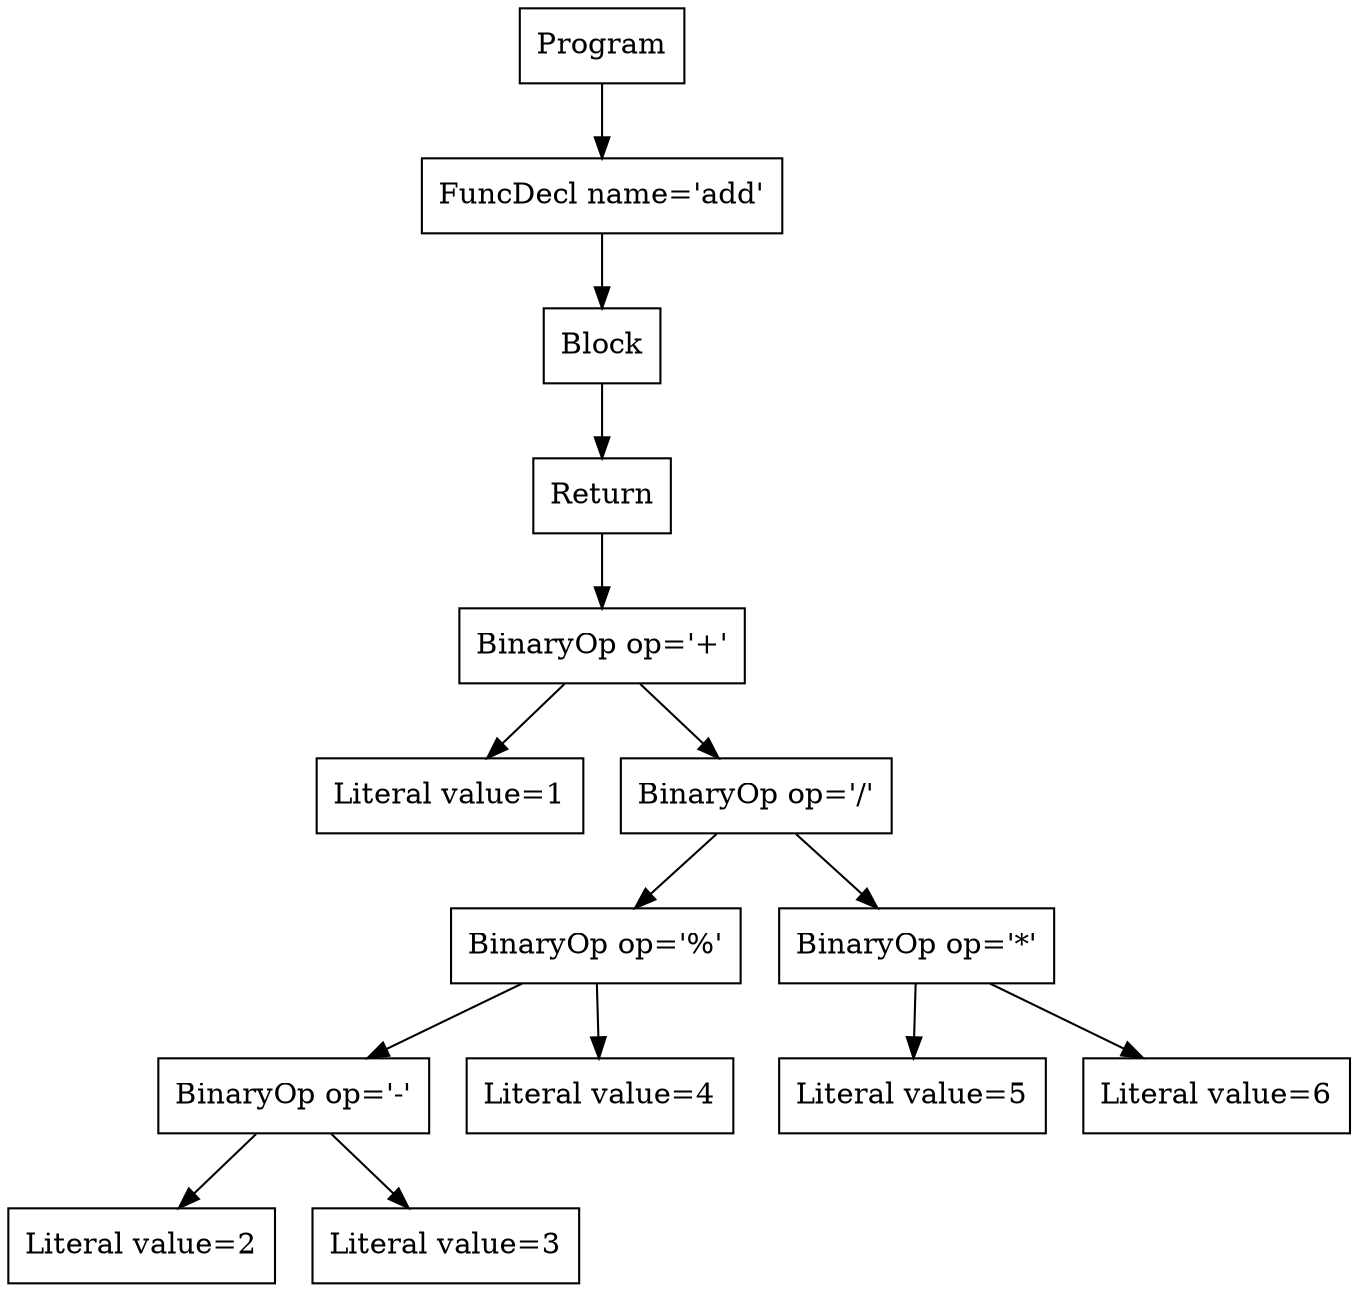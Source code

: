 digraph AST {
5 [shape=box, label="Literal value=1"];
9 [shape=box, label="Literal value=2"];
10 [shape=box, label="Literal value=3"];
8 [shape=box, label="BinaryOp op='-'"];
8 -> 9;
8 -> 10;
11 [shape=box, label="Literal value=4"];
7 [shape=box, label="BinaryOp op='%'"];
7 -> 8;
7 -> 11;
13 [shape=box, label="Literal value=5"];
14 [shape=box, label="Literal value=6"];
12 [shape=box, label="BinaryOp op='*'"];
12 -> 13;
12 -> 14;
6 [shape=box, label="BinaryOp op='/'"];
6 -> 7;
6 -> 12;
4 [shape=box, label="BinaryOp op='+'"];
4 -> 5;
4 -> 6;
3 [shape=box, label="Return"];
3 -> 4;
2 [shape=box, label="Block"];
2 -> 3;
1 [shape=box, label="FuncDecl name='add'"];
1 -> 2;
0 [shape=box, label="Program"];
0 -> 1;
}
